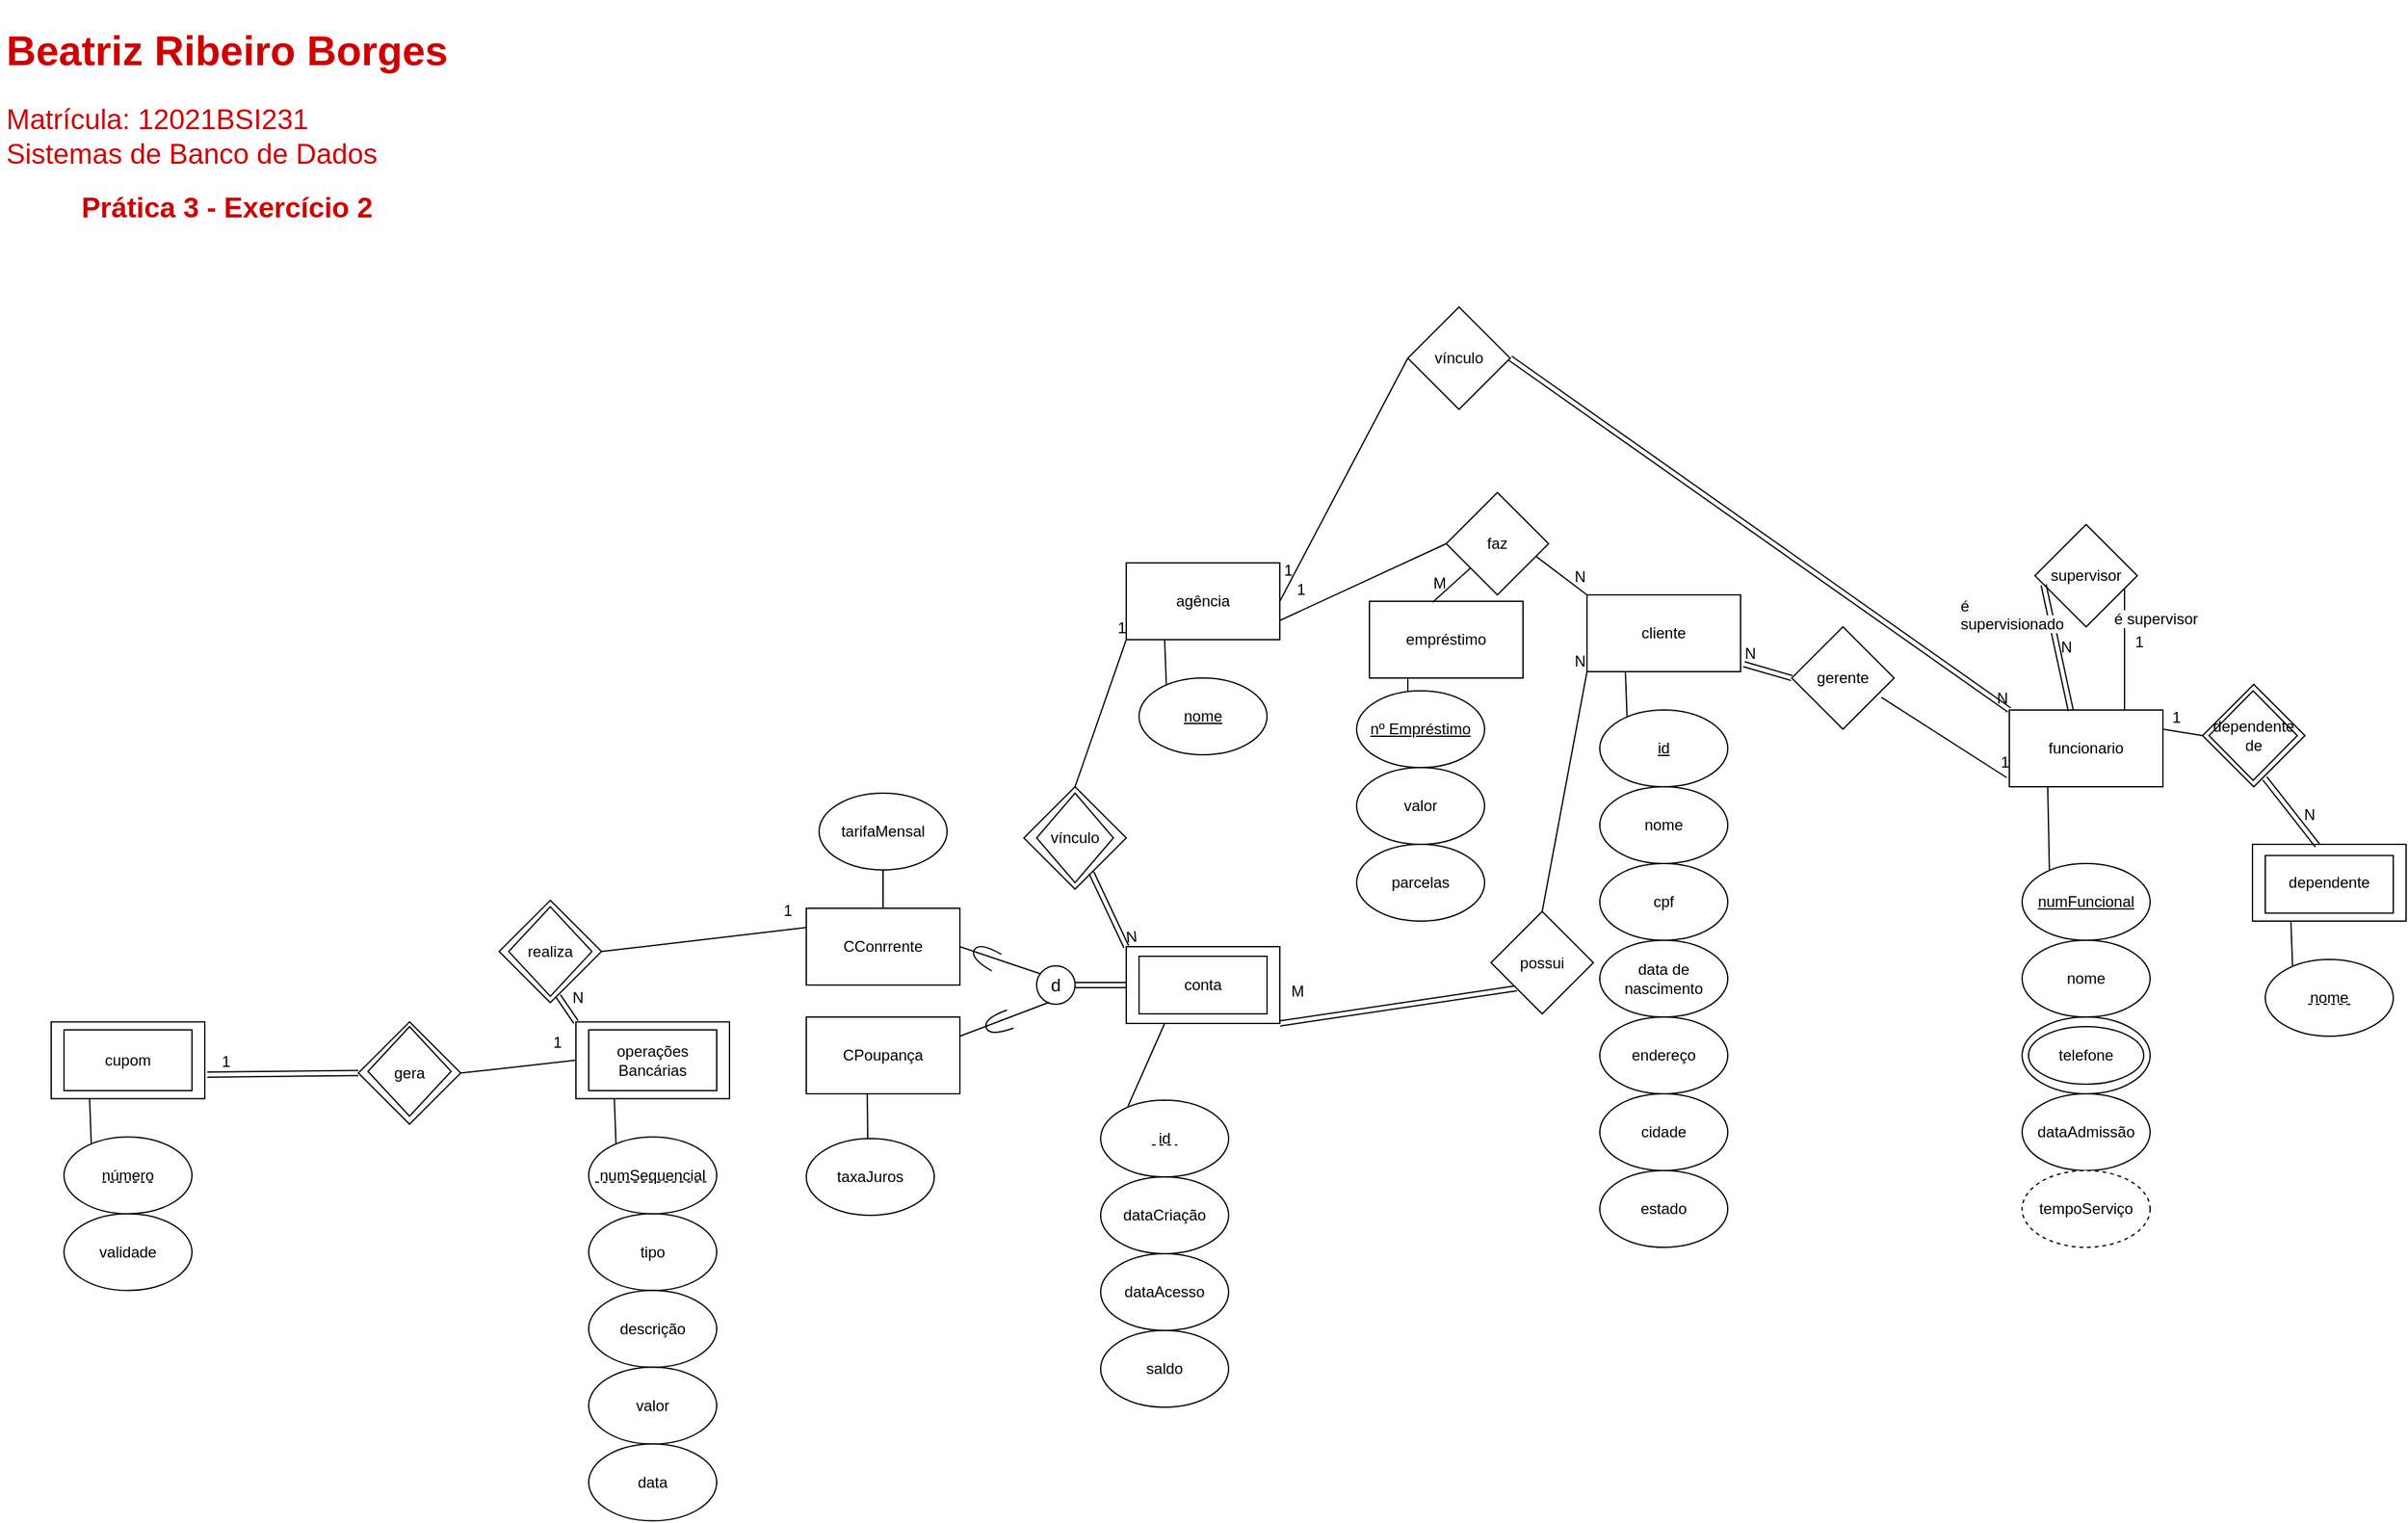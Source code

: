 <mxfile version="20.3.0" type="device"><diagram id="qn9ep2XKjYtRcm4bc72T" name="Página-1"><mxGraphModel dx="4152" dy="2564" grid="1" gridSize="10" guides="1" tooltips="1" connect="1" arrows="1" fold="1" page="1" pageScale="1" pageWidth="2000" pageHeight="1500" math="0" shadow="0"><root><mxCell id="0"/><mxCell id="1" parent="0"/><mxCell id="dLWEMgxUNdLwijz8xqXf-1" value="&lt;h1&gt;Beatriz Ribeiro Borges&lt;br&gt;&lt;/h1&gt;&lt;p&gt;&lt;font style=&quot;font-size: 22px;&quot;&gt;Matrícula: 12021BSI231&lt;br&gt;Sistemas de Banco de Dados&lt;/font&gt;&lt;br&gt;&lt;/p&gt;&lt;p style=&quot;text-align: center;&quot;&gt;&lt;font style=&quot;font-size: 22px;&quot;&gt;&lt;b&gt;Prática 3 - Exercício 2&lt;/b&gt;&lt;/font&gt;&lt;/p&gt;" style="text;html=1;strokeColor=none;fillColor=none;spacing=5;spacingTop=-20;whiteSpace=wrap;overflow=hidden;rounded=0;fontSize=16;fontColor=#CC0000;" vertex="1" parent="1"><mxGeometry x="50" y="40" width="380" height="180" as="geometry"/></mxCell><mxCell id="dLWEMgxUNdLwijz8xqXf-3" value="agência" style="rounded=0;whiteSpace=wrap;html=1;" vertex="1" parent="1"><mxGeometry x="930" y="470" width="120" height="60" as="geometry"/></mxCell><mxCell id="dLWEMgxUNdLwijz8xqXf-4" value="&lt;u&gt;nome&lt;/u&gt;" style="ellipse;whiteSpace=wrap;html=1;" vertex="1" parent="1"><mxGeometry x="940" y="560" width="100" height="60" as="geometry"/></mxCell><mxCell id="dLWEMgxUNdLwijz8xqXf-5" value="" style="endArrow=none;html=1;rounded=0;entryX=0.25;entryY=1;entryDx=0;entryDy=0;exitX=0.213;exitY=0.081;exitDx=0;exitDy=0;exitPerimeter=0;" edge="1" parent="1" source="dLWEMgxUNdLwijz8xqXf-4" target="dLWEMgxUNdLwijz8xqXf-3"><mxGeometry width="50" height="50" relative="1" as="geometry"><mxPoint x="940" y="720" as="sourcePoint"/><mxPoint x="990" y="670" as="targetPoint"/></mxGeometry></mxCell><mxCell id="dLWEMgxUNdLwijz8xqXf-6" value="cliente" style="rounded=0;whiteSpace=wrap;html=1;" vertex="1" parent="1"><mxGeometry x="1290" y="495" width="120" height="60" as="geometry"/></mxCell><mxCell id="dLWEMgxUNdLwijz8xqXf-7" value="&lt;u&gt;id&lt;/u&gt;" style="ellipse;whiteSpace=wrap;html=1;" vertex="1" parent="1"><mxGeometry x="1300" y="585" width="100" height="60" as="geometry"/></mxCell><mxCell id="dLWEMgxUNdLwijz8xqXf-8" value="" style="endArrow=none;html=1;rounded=0;entryX=0.25;entryY=1;entryDx=0;entryDy=0;exitX=0.213;exitY=0.081;exitDx=0;exitDy=0;exitPerimeter=0;" edge="1" parent="1" source="dLWEMgxUNdLwijz8xqXf-7" target="dLWEMgxUNdLwijz8xqXf-6"><mxGeometry width="50" height="50" relative="1" as="geometry"><mxPoint x="1300" y="745" as="sourcePoint"/><mxPoint x="1350" y="695" as="targetPoint"/></mxGeometry></mxCell><mxCell id="dLWEMgxUNdLwijz8xqXf-9" value="nome" style="ellipse;whiteSpace=wrap;html=1;" vertex="1" parent="1"><mxGeometry x="1300" y="645" width="100" height="60" as="geometry"/></mxCell><mxCell id="dLWEMgxUNdLwijz8xqXf-10" value="cpf" style="ellipse;whiteSpace=wrap;html=1;" vertex="1" parent="1"><mxGeometry x="1300" y="705" width="100" height="60" as="geometry"/></mxCell><mxCell id="dLWEMgxUNdLwijz8xqXf-11" value="data de nascimento" style="ellipse;whiteSpace=wrap;html=1;" vertex="1" parent="1"><mxGeometry x="1300" y="765" width="100" height="60" as="geometry"/></mxCell><mxCell id="dLWEMgxUNdLwijz8xqXf-12" value="endereço" style="ellipse;whiteSpace=wrap;html=1;" vertex="1" parent="1"><mxGeometry x="1300" y="825" width="100" height="60" as="geometry"/></mxCell><mxCell id="dLWEMgxUNdLwijz8xqXf-13" value="cidade" style="ellipse;whiteSpace=wrap;html=1;" vertex="1" parent="1"><mxGeometry x="1300" y="885" width="100" height="60" as="geometry"/></mxCell><mxCell id="dLWEMgxUNdLwijz8xqXf-14" value="estado" style="ellipse;whiteSpace=wrap;html=1;" vertex="1" parent="1"><mxGeometry x="1300" y="945" width="100" height="60" as="geometry"/></mxCell><mxCell id="dLWEMgxUNdLwijz8xqXf-15" value="funcionario" style="rounded=0;whiteSpace=wrap;html=1;" vertex="1" parent="1"><mxGeometry x="1620" y="585" width="120" height="60" as="geometry"/></mxCell><mxCell id="dLWEMgxUNdLwijz8xqXf-16" value="&lt;u&gt;numFuncional&lt;/u&gt;" style="ellipse;whiteSpace=wrap;html=1;" vertex="1" parent="1"><mxGeometry x="1630" y="705" width="100" height="60" as="geometry"/></mxCell><mxCell id="dLWEMgxUNdLwijz8xqXf-17" value="" style="endArrow=none;html=1;rounded=0;entryX=0.25;entryY=1;entryDx=0;entryDy=0;exitX=0.213;exitY=0.081;exitDx=0;exitDy=0;exitPerimeter=0;" edge="1" parent="1" source="dLWEMgxUNdLwijz8xqXf-16" target="dLWEMgxUNdLwijz8xqXf-15"><mxGeometry width="50" height="50" relative="1" as="geometry"><mxPoint x="1560" y="850" as="sourcePoint"/><mxPoint x="1610" y="800" as="targetPoint"/></mxGeometry></mxCell><mxCell id="dLWEMgxUNdLwijz8xqXf-18" value="nome" style="ellipse;whiteSpace=wrap;html=1;" vertex="1" parent="1"><mxGeometry x="1630" y="765" width="100" height="60" as="geometry"/></mxCell><mxCell id="dLWEMgxUNdLwijz8xqXf-19" value="telefone" style="ellipse;whiteSpace=wrap;html=1;shadow=0;" vertex="1" parent="1"><mxGeometry x="1630" y="825" width="100" height="60" as="geometry"/></mxCell><mxCell id="dLWEMgxUNdLwijz8xqXf-20" value="dependente" style="rounded=0;whiteSpace=wrap;html=1;" vertex="1" parent="1"><mxGeometry x="1810" y="690" width="120" height="60" as="geometry"/></mxCell><mxCell id="dLWEMgxUNdLwijz8xqXf-21" value="&lt;span&gt;nome&lt;/span&gt;" style="ellipse;whiteSpace=wrap;html=1;fontStyle=0" vertex="1" parent="1"><mxGeometry x="1820" y="780" width="100" height="60" as="geometry"/></mxCell><mxCell id="dLWEMgxUNdLwijz8xqXf-22" value="" style="endArrow=none;html=1;rounded=0;entryX=0.25;entryY=1;entryDx=0;entryDy=0;exitX=0.213;exitY=0.081;exitDx=0;exitDy=0;exitPerimeter=0;" edge="1" parent="1" source="dLWEMgxUNdLwijz8xqXf-21" target="dLWEMgxUNdLwijz8xqXf-20"><mxGeometry width="50" height="50" relative="1" as="geometry"><mxPoint x="1820" y="940" as="sourcePoint"/><mxPoint x="1870" y="890" as="targetPoint"/></mxGeometry></mxCell><mxCell id="dLWEMgxUNdLwijz8xqXf-23" value="" style="endArrow=none;dashed=1;html=1;rounded=0;" edge="1" parent="1"><mxGeometry width="50" height="50" relative="1" as="geometry"><mxPoint x="1853.5" y="815" as="sourcePoint"/><mxPoint x="1886.5" y="815.07" as="targetPoint"/></mxGeometry></mxCell><mxCell id="dLWEMgxUNdLwijz8xqXf-24" value="dataAdmissão" style="ellipse;whiteSpace=wrap;html=1;" vertex="1" parent="1"><mxGeometry x="1630" y="885" width="100" height="60" as="geometry"/></mxCell><mxCell id="dLWEMgxUNdLwijz8xqXf-25" value="tempoServiço" style="ellipse;whiteSpace=wrap;html=1;dashed=1;" vertex="1" parent="1"><mxGeometry x="1630" y="945" width="100" height="60" as="geometry"/></mxCell><mxCell id="dLWEMgxUNdLwijz8xqXf-26" value="conta" style="rounded=0;whiteSpace=wrap;html=1;" vertex="1" parent="1"><mxGeometry x="930" y="770" width="120" height="60" as="geometry"/></mxCell><mxCell id="dLWEMgxUNdLwijz8xqXf-27" value="&lt;span&gt;id&lt;/span&gt;" style="ellipse;whiteSpace=wrap;html=1;fontStyle=0" vertex="1" parent="1"><mxGeometry x="910" y="890" width="100" height="60" as="geometry"/></mxCell><mxCell id="dLWEMgxUNdLwijz8xqXf-28" value="" style="endArrow=none;html=1;rounded=0;entryX=0.25;entryY=1;entryDx=0;entryDy=0;exitX=0.213;exitY=0.081;exitDx=0;exitDy=0;exitPerimeter=0;" edge="1" parent="1" source="dLWEMgxUNdLwijz8xqXf-27" target="dLWEMgxUNdLwijz8xqXf-26"><mxGeometry width="50" height="50" relative="1" as="geometry"><mxPoint x="940" y="1020" as="sourcePoint"/><mxPoint x="990" y="970" as="targetPoint"/></mxGeometry></mxCell><mxCell id="dLWEMgxUNdLwijz8xqXf-29" value="" style="endArrow=none;dashed=1;html=1;rounded=0;" edge="1" parent="1"><mxGeometry width="50" height="50" relative="1" as="geometry"><mxPoint x="950" y="925" as="sourcePoint"/><mxPoint x="970" y="925" as="targetPoint"/></mxGeometry></mxCell><mxCell id="dLWEMgxUNdLwijz8xqXf-30" value="&lt;span&gt;dataCriação&lt;/span&gt;" style="ellipse;whiteSpace=wrap;html=1;fontStyle=0" vertex="1" parent="1"><mxGeometry x="910" y="950" width="100" height="60" as="geometry"/></mxCell><mxCell id="dLWEMgxUNdLwijz8xqXf-31" value="" style="rounded=0;whiteSpace=wrap;html=1;fillColor=none;" vertex="1" parent="1"><mxGeometry x="1820" y="698.75" width="100" height="45" as="geometry"/></mxCell><mxCell id="dLWEMgxUNdLwijz8xqXf-32" value="" style="rounded=0;whiteSpace=wrap;html=1;fillColor=none;" vertex="1" parent="1"><mxGeometry x="940" y="777.5" width="100" height="45" as="geometry"/></mxCell><mxCell id="dLWEMgxUNdLwijz8xqXf-33" value="" style="endArrow=none;html=1;rounded=0;entryX=1;entryY=1;entryDx=0;entryDy=0;exitX=0;exitY=1;exitDx=0;exitDy=0;shape=link;" edge="1" parent="1" source="dLWEMgxUNdLwijz8xqXf-35" target="dLWEMgxUNdLwijz8xqXf-26"><mxGeometry relative="1" as="geometry"><mxPoint x="1105" y="787.5" as="sourcePoint"/><mxPoint x="1065" y="877.5" as="targetPoint"/><Array as="points"/></mxGeometry></mxCell><mxCell id="dLWEMgxUNdLwijz8xqXf-35" value="possui" style="rhombus;whiteSpace=wrap;html=1;" vertex="1" parent="1"><mxGeometry x="1215" y="742.5" width="80" height="80" as="geometry"/></mxCell><mxCell id="dLWEMgxUNdLwijz8xqXf-36" value="" style="endArrow=none;html=1;rounded=0;entryX=0;entryY=1;entryDx=0;entryDy=0;exitX=0.5;exitY=0;exitDx=0;exitDy=0;" edge="1" parent="1" source="dLWEMgxUNdLwijz8xqXf-35" target="dLWEMgxUNdLwijz8xqXf-6"><mxGeometry relative="1" as="geometry"><mxPoint x="1100" y="690" as="sourcePoint"/><mxPoint x="1060" y="780" as="targetPoint"/><Array as="points"/></mxGeometry></mxCell><mxCell id="dLWEMgxUNdLwijz8xqXf-37" value="N" style="resizable=0;html=1;align=right;verticalAlign=bottom;" connectable="0" vertex="1" parent="dLWEMgxUNdLwijz8xqXf-36"><mxGeometry x="1" relative="1" as="geometry"/></mxCell><mxCell id="dLWEMgxUNdLwijz8xqXf-38" value="gerente" style="rhombus;whiteSpace=wrap;html=1;" vertex="1" parent="1"><mxGeometry x="1450" y="520" width="80" height="80" as="geometry"/></mxCell><mxCell id="dLWEMgxUNdLwijz8xqXf-39" value="" style="endArrow=none;html=1;rounded=0;entryX=-0.017;entryY=0.881;entryDx=0;entryDy=0;exitX=0.875;exitY=0.688;exitDx=0;exitDy=0;exitPerimeter=0;entryPerimeter=0;" edge="1" parent="1" source="dLWEMgxUNdLwijz8xqXf-38" target="dLWEMgxUNdLwijz8xqXf-15"><mxGeometry relative="1" as="geometry"><mxPoint x="1600" y="545" as="sourcePoint"/><mxPoint x="1370" y="550" as="targetPoint"/><Array as="points"/></mxGeometry></mxCell><mxCell id="dLWEMgxUNdLwijz8xqXf-40" value="1" style="resizable=0;html=1;align=right;verticalAlign=bottom;" connectable="0" vertex="1" parent="dLWEMgxUNdLwijz8xqXf-39"><mxGeometry x="1" relative="1" as="geometry"><mxPoint x="2" y="-3" as="offset"/></mxGeometry></mxCell><mxCell id="dLWEMgxUNdLwijz8xqXf-41" value="" style="endArrow=none;html=1;rounded=0;entryX=1.022;entryY=0.903;entryDx=0;entryDy=0;exitX=0;exitY=0.5;exitDx=0;exitDy=0;entryPerimeter=0;shape=link;" edge="1" parent="1" source="dLWEMgxUNdLwijz8xqXf-38" target="dLWEMgxUNdLwijz8xqXf-6"><mxGeometry relative="1" as="geometry"><mxPoint x="1540" y="570" as="sourcePoint"/><mxPoint x="1560" y="610" as="targetPoint"/><Array as="points"/></mxGeometry></mxCell><mxCell id="dLWEMgxUNdLwijz8xqXf-42" value="N" style="resizable=0;html=1;align=right;verticalAlign=bottom;" connectable="0" vertex="1" parent="dLWEMgxUNdLwijz8xqXf-41"><mxGeometry x="1" relative="1" as="geometry"><mxPoint x="10" as="offset"/></mxGeometry></mxCell><mxCell id="dLWEMgxUNdLwijz8xqXf-43" value="supervisor" style="rhombus;whiteSpace=wrap;html=1;" vertex="1" parent="1"><mxGeometry x="1640" y="440" width="80" height="80" as="geometry"/></mxCell><mxCell id="dLWEMgxUNdLwijz8xqXf-44" value="" style="endArrow=none;html=1;rounded=0;entryX=0.4;entryY=0.008;entryDx=0;entryDy=0;entryPerimeter=0;shape=link;exitX=0.085;exitY=0.59;exitDx=0;exitDy=0;exitPerimeter=0;" edge="1" parent="1" source="dLWEMgxUNdLwijz8xqXf-43" target="dLWEMgxUNdLwijz8xqXf-15"><mxGeometry relative="1" as="geometry"><mxPoint x="1640" y="480" as="sourcePoint"/><mxPoint x="1630" y="595" as="targetPoint"/><Array as="points"/></mxGeometry></mxCell><mxCell id="dLWEMgxUNdLwijz8xqXf-45" value="N" style="resizable=0;html=1;align=right;verticalAlign=bottom;" connectable="0" vertex="1" parent="dLWEMgxUNdLwijz8xqXf-44"><mxGeometry x="1" relative="1" as="geometry"><mxPoint x="2" y="-41" as="offset"/></mxGeometry></mxCell><mxCell id="dLWEMgxUNdLwijz8xqXf-46" value="" style="endArrow=none;html=1;rounded=0;entryX=0.75;entryY=0;entryDx=0;entryDy=0;exitX=0.875;exitY=0.625;exitDx=0;exitDy=0;exitPerimeter=0;" edge="1" parent="1" source="dLWEMgxUNdLwijz8xqXf-43" target="dLWEMgxUNdLwijz8xqXf-15"><mxGeometry relative="1" as="geometry"><mxPoint x="1720" y="480" as="sourcePoint"/><mxPoint x="1678.0" y="595.48" as="targetPoint"/><Array as="points"/></mxGeometry></mxCell><mxCell id="dLWEMgxUNdLwijz8xqXf-47" value="1" style="resizable=0;html=1;align=right;verticalAlign=bottom;" connectable="0" vertex="1" parent="dLWEMgxUNdLwijz8xqXf-46"><mxGeometry x="1" relative="1" as="geometry"><mxPoint x="15" y="-45" as="offset"/></mxGeometry></mxCell><mxCell id="dLWEMgxUNdLwijz8xqXf-48" value="&lt;span style=&quot;color: rgb(0, 0, 0); font-family: Helvetica; font-size: 12px; font-style: normal; font-variant-ligatures: normal; font-variant-caps: normal; font-weight: 400; letter-spacing: normal; orphans: 2; text-align: center; text-indent: 0px; text-transform: none; widows: 2; word-spacing: 0px; -webkit-text-stroke-width: 0px; background-color: rgb(248, 249, 250); text-decoration-thickness: initial; text-decoration-style: initial; text-decoration-color: initial; float: none; display: inline !important;&quot;&gt;é supervisor&lt;/span&gt;" style="text;whiteSpace=wrap;html=1;" vertex="1" parent="1"><mxGeometry x="1700" y="500" width="90" height="20" as="geometry"/></mxCell><mxCell id="dLWEMgxUNdLwijz8xqXf-49" value="&lt;span style=&quot;color: rgb(0, 0, 0); font-family: Helvetica; font-size: 12px; font-style: normal; font-variant-ligatures: normal; font-variant-caps: normal; font-weight: 400; letter-spacing: normal; orphans: 2; text-align: center; text-indent: 0px; text-transform: none; widows: 2; word-spacing: 0px; -webkit-text-stroke-width: 0px; background-color: rgb(248, 249, 250); text-decoration-thickness: initial; text-decoration-style: initial; text-decoration-color: initial; float: none; display: inline !important;&quot;&gt;é supervisionado&lt;/span&gt;" style="text;whiteSpace=wrap;html=1;" vertex="1" parent="1"><mxGeometry x="1580" y="490" width="90" height="40" as="geometry"/></mxCell><mxCell id="dLWEMgxUNdLwijz8xqXf-50" value="vínculo" style="rhombus;whiteSpace=wrap;html=1;" vertex="1" parent="1"><mxGeometry x="1150" y="270" width="80" height="80" as="geometry"/></mxCell><mxCell id="dLWEMgxUNdLwijz8xqXf-51" value="" style="endArrow=none;html=1;rounded=0;entryX=1;entryY=0.5;entryDx=0;entryDy=0;exitX=0;exitY=0.5;exitDx=0;exitDy=0;" edge="1" parent="1" source="dLWEMgxUNdLwijz8xqXf-50" target="dLWEMgxUNdLwijz8xqXf-3"><mxGeometry relative="1" as="geometry"><mxPoint x="1100" y="610" as="sourcePoint"/><mxPoint x="1150" y="540" as="targetPoint"/><Array as="points"/></mxGeometry></mxCell><mxCell id="dLWEMgxUNdLwijz8xqXf-52" value="1" style="resizable=0;html=1;align=right;verticalAlign=bottom;" connectable="0" vertex="1" parent="dLWEMgxUNdLwijz8xqXf-51"><mxGeometry x="1" relative="1" as="geometry"><mxPoint x="10" y="-15" as="offset"/></mxGeometry></mxCell><mxCell id="dLWEMgxUNdLwijz8xqXf-53" value="" style="endArrow=none;html=1;rounded=0;exitX=1;exitY=0.5;exitDx=0;exitDy=0;entryX=0;entryY=0;entryDx=0;entryDy=0;shape=link;" edge="1" parent="1" source="dLWEMgxUNdLwijz8xqXf-50" target="dLWEMgxUNdLwijz8xqXf-15"><mxGeometry relative="1" as="geometry"><mxPoint x="1160" y="320" as="sourcePoint"/><mxPoint x="1380" y="400" as="targetPoint"/><Array as="points"/></mxGeometry></mxCell><mxCell id="dLWEMgxUNdLwijz8xqXf-54" value="N" style="resizable=0;html=1;align=right;verticalAlign=bottom;" connectable="0" vertex="1" parent="dLWEMgxUNdLwijz8xqXf-53"><mxGeometry x="1" relative="1" as="geometry"/></mxCell><mxCell id="dLWEMgxUNdLwijz8xqXf-55" value="vínculo" style="rhombus;whiteSpace=wrap;html=1;" vertex="1" parent="1"><mxGeometry x="850" y="645" width="80" height="80" as="geometry"/></mxCell><mxCell id="dLWEMgxUNdLwijz8xqXf-56" value="" style="shape=link;html=1;rounded=0;entryX=0;entryY=0;entryDx=0;entryDy=0;" edge="1" parent="1" source="dLWEMgxUNdLwijz8xqXf-55" target="dLWEMgxUNdLwijz8xqXf-26"><mxGeometry relative="1" as="geometry"><mxPoint x="900" y="580" as="sourcePoint"/><mxPoint x="840" y="610" as="targetPoint"/></mxGeometry></mxCell><mxCell id="dLWEMgxUNdLwijz8xqXf-57" value="N" style="resizable=0;html=1;align=right;verticalAlign=bottom;rotation=-5;" connectable="0" vertex="1" parent="dLWEMgxUNdLwijz8xqXf-56"><mxGeometry x="1" relative="1" as="geometry"><mxPoint x="10" as="offset"/></mxGeometry></mxCell><mxCell id="dLWEMgxUNdLwijz8xqXf-58" value="" style="endArrow=none;html=1;rounded=0;entryX=0;entryY=1;entryDx=0;entryDy=0;exitX=0.5;exitY=0;exitDx=0;exitDy=0;" edge="1" parent="1" source="dLWEMgxUNdLwijz8xqXf-55" target="dLWEMgxUNdLwijz8xqXf-3"><mxGeometry relative="1" as="geometry"><mxPoint x="1100" y="610" as="sourcePoint"/><mxPoint x="1150" y="540" as="targetPoint"/><Array as="points"/></mxGeometry></mxCell><mxCell id="dLWEMgxUNdLwijz8xqXf-59" value="1" style="resizable=0;html=1;align=right;verticalAlign=bottom;" connectable="0" vertex="1" parent="dLWEMgxUNdLwijz8xqXf-58"><mxGeometry x="1" relative="1" as="geometry"/></mxCell><mxCell id="dLWEMgxUNdLwijz8xqXf-83" value="" style="rhombus;whiteSpace=wrap;html=1;fillColor=none;" vertex="1" parent="1"><mxGeometry x="860" y="650" width="60" height="70" as="geometry"/></mxCell><mxCell id="dLWEMgxUNdLwijz8xqXf-84" value="" style="ellipse;whiteSpace=wrap;html=1;shadow=0;fillColor=none;" vertex="1" parent="1"><mxGeometry x="1635" y="832.5" width="90" height="45" as="geometry"/></mxCell><mxCell id="dLWEMgxUNdLwijz8xqXf-85" value="dependente&lt;br&gt;de" style="rhombus;whiteSpace=wrap;html=1;" vertex="1" parent="1"><mxGeometry x="1771" y="565" width="80" height="80" as="geometry"/></mxCell><mxCell id="dLWEMgxUNdLwijz8xqXf-86" value="" style="rhombus;whiteSpace=wrap;html=1;fillColor=none;" vertex="1" parent="1"><mxGeometry x="1776" y="570" width="69" height="70" as="geometry"/></mxCell><mxCell id="dLWEMgxUNdLwijz8xqXf-87" value="" style="endArrow=none;html=1;rounded=0;entryX=1;entryY=0.25;entryDx=0;entryDy=0;exitX=0;exitY=0.5;exitDx=0;exitDy=0;" edge="1" parent="1" source="dLWEMgxUNdLwijz8xqXf-85" target="dLWEMgxUNdLwijz8xqXf-15"><mxGeometry relative="1" as="geometry"><mxPoint x="1720" y="500" as="sourcePoint"/><mxPoint x="1720" y="595" as="targetPoint"/><Array as="points"/></mxGeometry></mxCell><mxCell id="dLWEMgxUNdLwijz8xqXf-88" value="1" style="resizable=0;html=1;align=right;verticalAlign=bottom;" connectable="0" vertex="1" parent="dLWEMgxUNdLwijz8xqXf-87"><mxGeometry x="1" relative="1" as="geometry"><mxPoint x="15" as="offset"/></mxGeometry></mxCell><mxCell id="dLWEMgxUNdLwijz8xqXf-89" value="" style="endArrow=none;html=1;rounded=0;entryX=0.632;entryY=0.977;entryDx=0;entryDy=0;exitX=0.423;exitY=0.016;exitDx=0;exitDy=0;exitPerimeter=0;entryPerimeter=0;shape=link;" edge="1" parent="1" source="dLWEMgxUNdLwijz8xqXf-20" target="dLWEMgxUNdLwijz8xqXf-86"><mxGeometry relative="1" as="geometry"><mxPoint x="1781" y="615" as="sourcePoint"/><mxPoint x="1750" y="610" as="targetPoint"/><Array as="points"/></mxGeometry></mxCell><mxCell id="dLWEMgxUNdLwijz8xqXf-90" value="N" style="resizable=0;html=1;align=right;verticalAlign=bottom;" connectable="0" vertex="1" parent="dLWEMgxUNdLwijz8xqXf-89"><mxGeometry x="1" relative="1" as="geometry"><mxPoint x="40" y="37" as="offset"/></mxGeometry></mxCell><mxCell id="dLWEMgxUNdLwijz8xqXf-91" value="dataAcesso" style="ellipse;whiteSpace=wrap;html=1;" vertex="1" parent="1"><mxGeometry x="910" y="1010" width="100" height="60" as="geometry"/></mxCell><mxCell id="dLWEMgxUNdLwijz8xqXf-92" value="saldo" style="ellipse;whiteSpace=wrap;html=1;" vertex="1" parent="1"><mxGeometry x="910" y="1070" width="100" height="60" as="geometry"/></mxCell><mxCell id="dLWEMgxUNdLwijz8xqXf-93" value="faz" style="rhombus;whiteSpace=wrap;html=1;" vertex="1" parent="1"><mxGeometry x="1180" y="415" width="80" height="80" as="geometry"/></mxCell><mxCell id="dLWEMgxUNdLwijz8xqXf-94" value="empréstimo" style="rounded=0;whiteSpace=wrap;html=1;" vertex="1" parent="1"><mxGeometry x="1120" y="500" width="120" height="60" as="geometry"/></mxCell><mxCell id="dLWEMgxUNdLwijz8xqXf-95" value="" style="endArrow=none;html=1;rounded=0;entryX=0;entryY=0;entryDx=0;entryDy=0;exitX=0.88;exitY=0.626;exitDx=0;exitDy=0;exitPerimeter=0;" edge="1" parent="1" source="dLWEMgxUNdLwijz8xqXf-93" target="dLWEMgxUNdLwijz8xqXf-6"><mxGeometry relative="1" as="geometry"><mxPoint x="1061.04" y="455.0" as="sourcePoint"/><mxPoint x="1040" y="294.88" as="targetPoint"/><Array as="points"/></mxGeometry></mxCell><mxCell id="dLWEMgxUNdLwijz8xqXf-96" value="N" style="resizable=0;html=1;align=right;verticalAlign=bottom;" connectable="0" vertex="1" parent="dLWEMgxUNdLwijz8xqXf-95"><mxGeometry x="1" relative="1" as="geometry"><mxPoint y="-5" as="offset"/></mxGeometry></mxCell><mxCell id="dLWEMgxUNdLwijz8xqXf-97" value="" style="endArrow=none;html=1;rounded=0;entryX=0.412;entryY=0.012;entryDx=0;entryDy=0;entryPerimeter=0;" edge="1" parent="1" source="dLWEMgxUNdLwijz8xqXf-93" target="dLWEMgxUNdLwijz8xqXf-94"><mxGeometry relative="1" as="geometry"><mxPoint x="1131.04" y="430.0" as="sourcePoint"/><mxPoint x="1050" y="304.88" as="targetPoint"/><Array as="points"/></mxGeometry></mxCell><mxCell id="dLWEMgxUNdLwijz8xqXf-98" value="M" style="resizable=0;html=1;align=right;verticalAlign=bottom;" connectable="0" vertex="1" parent="dLWEMgxUNdLwijz8xqXf-97"><mxGeometry x="1" relative="1" as="geometry"><mxPoint x="11" y="-6" as="offset"/></mxGeometry></mxCell><mxCell id="dLWEMgxUNdLwijz8xqXf-100" value="" style="endArrow=none;html=1;rounded=0;shape=link;entryX=0;entryY=0.5;entryDx=0;entryDy=0;" edge="1" parent="1" target="dLWEMgxUNdLwijz8xqXf-26"><mxGeometry relative="1" as="geometry"><mxPoint x="890" y="800" as="sourcePoint"/><mxPoint x="880" y="812.5" as="targetPoint"/><Array as="points"/></mxGeometry></mxCell><mxCell id="dLWEMgxUNdLwijz8xqXf-101" value="&lt;font style=&quot;font-size: 14px;&quot;&gt;d&lt;/font&gt;" style="ellipse;whiteSpace=wrap;html=1;aspect=fixed;fillColor=none;" vertex="1" parent="1"><mxGeometry x="860" y="785" width="30" height="30" as="geometry"/></mxCell><mxCell id="dLWEMgxUNdLwijz8xqXf-102" value="" style="endArrow=none;html=1;rounded=0;entryX=0.116;entryY=0.212;entryDx=0;entryDy=0;entryPerimeter=0;" edge="1" parent="1" target="dLWEMgxUNdLwijz8xqXf-101"><mxGeometry width="50" height="50" relative="1" as="geometry"><mxPoint x="800" y="770" as="sourcePoint"/><mxPoint x="970" y="840" as="targetPoint"/></mxGeometry></mxCell><mxCell id="dLWEMgxUNdLwijz8xqXf-103" value="" style="endArrow=none;html=1;rounded=0;entryX=0.323;entryY=0.95;entryDx=0;entryDy=0;entryPerimeter=0;exitX=1;exitY=0.25;exitDx=0;exitDy=0;" edge="1" parent="1" source="dLWEMgxUNdLwijz8xqXf-105" target="dLWEMgxUNdLwijz8xqXf-101"><mxGeometry width="50" height="50" relative="1" as="geometry"><mxPoint x="820" y="840" as="sourcePoint"/><mxPoint x="870" y="800.01" as="targetPoint"/></mxGeometry></mxCell><mxCell id="dLWEMgxUNdLwijz8xqXf-104" value="CConrrente" style="rounded=0;whiteSpace=wrap;html=1;" vertex="1" parent="1"><mxGeometry x="680" y="740" width="120" height="60" as="geometry"/></mxCell><mxCell id="dLWEMgxUNdLwijz8xqXf-105" value="CPoupança" style="rounded=0;whiteSpace=wrap;html=1;" vertex="1" parent="1"><mxGeometry x="680" y="825" width="120" height="60" as="geometry"/></mxCell><mxCell id="dLWEMgxUNdLwijz8xqXf-106" value="" style="shape=requiredInterface;html=1;verticalLabelPosition=bottom;sketch=0;fontSize=14;fillColor=none;rotation=-150;" vertex="1" parent="1"><mxGeometry x="810" y="770" width="20" height="15" as="geometry"/></mxCell><mxCell id="dLWEMgxUNdLwijz8xqXf-108" value="" style="shape=requiredInterface;html=1;verticalLabelPosition=bottom;sketch=0;fontSize=14;fillColor=none;rotation=-200;" vertex="1" parent="1"><mxGeometry x="820" y="822.5" width="20" height="15" as="geometry"/></mxCell><mxCell id="dLWEMgxUNdLwijz8xqXf-110" value="" style="endArrow=none;html=1;rounded=0;entryX=0.397;entryY=1.006;entryDx=0;entryDy=0;entryPerimeter=0;" edge="1" parent="1" target="dLWEMgxUNdLwijz8xqXf-105"><mxGeometry width="50" height="50" relative="1" as="geometry"><mxPoint x="728" y="920" as="sourcePoint"/><mxPoint x="970" y="840" as="targetPoint"/></mxGeometry></mxCell><mxCell id="dLWEMgxUNdLwijz8xqXf-111" value="" style="endArrow=none;html=1;rounded=0;" edge="1" parent="1"><mxGeometry width="50" height="50" relative="1" as="geometry"><mxPoint x="740" y="740" as="sourcePoint"/><mxPoint x="740" y="710" as="targetPoint"/></mxGeometry></mxCell><mxCell id="dLWEMgxUNdLwijz8xqXf-112" value="taxaJuros" style="ellipse;whiteSpace=wrap;html=1;" vertex="1" parent="1"><mxGeometry x="680" y="920" width="100" height="60" as="geometry"/></mxCell><mxCell id="dLWEMgxUNdLwijz8xqXf-113" value="tarifaMensal" style="ellipse;whiteSpace=wrap;html=1;" vertex="1" parent="1"><mxGeometry x="690" y="650" width="100" height="60" as="geometry"/></mxCell><mxCell id="dLWEMgxUNdLwijz8xqXf-114" value="M" style="resizable=0;html=1;align=right;verticalAlign=bottom;" connectable="0" vertex="1" parent="1"><mxGeometry x="1074.997" y="872.502" as="geometry"><mxPoint x="-5" y="-59" as="offset"/></mxGeometry></mxCell><mxCell id="dLWEMgxUNdLwijz8xqXf-115" value="operações&lt;br&gt;Bancárias" style="rounded=0;whiteSpace=wrap;html=1;" vertex="1" parent="1"><mxGeometry x="500" y="828.79" width="120" height="60" as="geometry"/></mxCell><mxCell id="dLWEMgxUNdLwijz8xqXf-116" value="" style="endArrow=none;html=1;rounded=0;entryX=0.25;entryY=1;entryDx=0;entryDy=0;exitX=0.213;exitY=0.081;exitDx=0;exitDy=0;exitPerimeter=0;" edge="1" parent="1" target="dLWEMgxUNdLwijz8xqXf-115"><mxGeometry width="50" height="50" relative="1" as="geometry"><mxPoint x="531.3" y="923.65" as="sourcePoint"/><mxPoint x="560" y="1028.79" as="targetPoint"/></mxGeometry></mxCell><mxCell id="dLWEMgxUNdLwijz8xqXf-117" value="tipo" style="ellipse;whiteSpace=wrap;html=1;" vertex="1" parent="1"><mxGeometry x="510" y="978.79" width="100" height="60" as="geometry"/></mxCell><mxCell id="dLWEMgxUNdLwijz8xqXf-118" value="descrição" style="ellipse;whiteSpace=wrap;html=1;" vertex="1" parent="1"><mxGeometry x="510" y="1038.79" width="100" height="60" as="geometry"/></mxCell><mxCell id="dLWEMgxUNdLwijz8xqXf-119" value="valor" style="ellipse;whiteSpace=wrap;html=1;" vertex="1" parent="1"><mxGeometry x="510" y="1098.79" width="100" height="60" as="geometry"/></mxCell><mxCell id="dLWEMgxUNdLwijz8xqXf-120" value="data" style="ellipse;whiteSpace=wrap;html=1;" vertex="1" parent="1"><mxGeometry x="510" y="1158.79" width="100" height="60" as="geometry"/></mxCell><mxCell id="dLWEMgxUNdLwijz8xqXf-121" value="numSequencial" style="ellipse;whiteSpace=wrap;html=1;" vertex="1" parent="1"><mxGeometry x="510" y="918.79" width="100" height="60" as="geometry"/></mxCell><mxCell id="dLWEMgxUNdLwijz8xqXf-122" value="" style="endArrow=none;dashed=1;html=1;rounded=0;" edge="1" parent="1"><mxGeometry width="50" height="50" relative="1" as="geometry"><mxPoint x="515" y="954.13" as="sourcePoint"/><mxPoint x="605" y="953.79" as="targetPoint"/></mxGeometry></mxCell><mxCell id="dLWEMgxUNdLwijz8xqXf-123" value="" style="rounded=0;whiteSpace=wrap;html=1;fillColor=none;" vertex="1" parent="1"><mxGeometry x="510" y="835.04" width="100" height="47.5" as="geometry"/></mxCell><mxCell id="dLWEMgxUNdLwijz8xqXf-124" value="realiza" style="rhombus;whiteSpace=wrap;html=1;" vertex="1" parent="1"><mxGeometry x="440" y="733.79" width="80" height="80" as="geometry"/></mxCell><mxCell id="dLWEMgxUNdLwijz8xqXf-125" value="" style="endArrow=none;html=1;rounded=0;entryX=0;entryY=0.25;entryDx=0;entryDy=0;exitX=1;exitY=0.5;exitDx=0;exitDy=0;" edge="1" parent="1" source="dLWEMgxUNdLwijz8xqXf-124" target="dLWEMgxUNdLwijz8xqXf-104"><mxGeometry relative="1" as="geometry"><mxPoint x="514" y="598.79" as="sourcePoint"/><mxPoint x="400" y="758.79" as="targetPoint"/><Array as="points"/></mxGeometry></mxCell><mxCell id="dLWEMgxUNdLwijz8xqXf-126" value="1" style="resizable=0;html=1;align=right;verticalAlign=bottom;" connectable="0" vertex="1" parent="dLWEMgxUNdLwijz8xqXf-125"><mxGeometry x="1" relative="1" as="geometry"><mxPoint x="-10" y="-5" as="offset"/></mxGeometry></mxCell><mxCell id="dLWEMgxUNdLwijz8xqXf-127" value="" style="endArrow=none;html=1;rounded=0;entryX=0.578;entryY=0.936;entryDx=0;entryDy=0;exitX=0;exitY=0.5;exitDx=0;exitDy=0;entryPerimeter=0;shape=link;" edge="1" parent="1" target="dLWEMgxUNdLwijz8xqXf-124"><mxGeometry relative="1" as="geometry"><mxPoint x="500" y="828.79" as="sourcePoint"/><mxPoint x="460" y="813.79" as="targetPoint"/><Array as="points"/></mxGeometry></mxCell><mxCell id="dLWEMgxUNdLwijz8xqXf-128" value="N" style="resizable=0;html=1;align=right;verticalAlign=bottom;" connectable="0" vertex="1" parent="dLWEMgxUNdLwijz8xqXf-127"><mxGeometry x="1" relative="1" as="geometry"><mxPoint x="20" y="10" as="offset"/></mxGeometry></mxCell><mxCell id="dLWEMgxUNdLwijz8xqXf-129" value="" style="rhombus;whiteSpace=wrap;html=1;fillColor=none;" vertex="1" parent="1"><mxGeometry x="447.5" y="738.79" width="65" height="70" as="geometry"/></mxCell><mxCell id="dLWEMgxUNdLwijz8xqXf-130" value="" style="endArrow=none;html=1;rounded=0;entryX=1;entryY=0.75;entryDx=0;entryDy=0;exitX=0;exitY=0.5;exitDx=0;exitDy=0;" edge="1" parent="1" source="dLWEMgxUNdLwijz8xqXf-93" target="dLWEMgxUNdLwijz8xqXf-3"><mxGeometry relative="1" as="geometry"><mxPoint x="1208.995" y="483.995" as="sourcePoint"/><mxPoint x="1179.44" y="510.72" as="targetPoint"/><Array as="points"/></mxGeometry></mxCell><mxCell id="dLWEMgxUNdLwijz8xqXf-131" value="1" style="resizable=0;html=1;align=right;verticalAlign=bottom;" connectable="0" vertex="1" parent="dLWEMgxUNdLwijz8xqXf-130"><mxGeometry x="1" relative="1" as="geometry"><mxPoint x="20" y="-15" as="offset"/></mxGeometry></mxCell><mxCell id="dLWEMgxUNdLwijz8xqXf-132" value="" style="endArrow=none;html=1;rounded=0;entryX=0.25;entryY=1;entryDx=0;entryDy=0;" edge="1" parent="1"><mxGeometry width="50" height="50" relative="1" as="geometry"><mxPoint x="1150" y="570" as="sourcePoint"/><mxPoint x="1150" y="560" as="targetPoint"/></mxGeometry></mxCell><mxCell id="dLWEMgxUNdLwijz8xqXf-133" value="&lt;u&gt;nº Empréstimo&lt;/u&gt;" style="ellipse;whiteSpace=wrap;html=1;" vertex="1" parent="1"><mxGeometry x="1110" y="570" width="100" height="60" as="geometry"/></mxCell><mxCell id="dLWEMgxUNdLwijz8xqXf-134" value="valor" style="ellipse;whiteSpace=wrap;html=1;" vertex="1" parent="1"><mxGeometry x="1110" y="630" width="100" height="60" as="geometry"/></mxCell><mxCell id="dLWEMgxUNdLwijz8xqXf-135" value="parcelas" style="ellipse;whiteSpace=wrap;html=1;" vertex="1" parent="1"><mxGeometry x="1110" y="690" width="100" height="60" as="geometry"/></mxCell><mxCell id="dLWEMgxUNdLwijz8xqXf-136" value="cupom" style="rounded=0;whiteSpace=wrap;html=1;" vertex="1" parent="1"><mxGeometry x="90" y="828.79" width="120" height="60" as="geometry"/></mxCell><mxCell id="dLWEMgxUNdLwijz8xqXf-137" value="" style="endArrow=none;html=1;rounded=0;entryX=0.25;entryY=1;entryDx=0;entryDy=0;exitX=0.213;exitY=0.081;exitDx=0;exitDy=0;exitPerimeter=0;" edge="1" parent="1" target="dLWEMgxUNdLwijz8xqXf-136"><mxGeometry width="50" height="50" relative="1" as="geometry"><mxPoint x="121.3" y="923.65" as="sourcePoint"/><mxPoint x="150" y="1028.79" as="targetPoint"/></mxGeometry></mxCell><mxCell id="dLWEMgxUNdLwijz8xqXf-138" value="validade" style="ellipse;whiteSpace=wrap;html=1;" vertex="1" parent="1"><mxGeometry x="100" y="978.79" width="100" height="60" as="geometry"/></mxCell><mxCell id="dLWEMgxUNdLwijz8xqXf-142" value="número" style="ellipse;whiteSpace=wrap;html=1;" vertex="1" parent="1"><mxGeometry x="100" y="918.79" width="100" height="60" as="geometry"/></mxCell><mxCell id="dLWEMgxUNdLwijz8xqXf-143" value="" style="endArrow=none;dashed=1;html=1;rounded=0;" edge="1" parent="1"><mxGeometry width="50" height="50" relative="1" as="geometry"><mxPoint x="130" y="954" as="sourcePoint"/><mxPoint x="170" y="954" as="targetPoint"/></mxGeometry></mxCell><mxCell id="dLWEMgxUNdLwijz8xqXf-144" value="" style="rounded=0;whiteSpace=wrap;html=1;fillColor=none;" vertex="1" parent="1"><mxGeometry x="100" y="835.04" width="100" height="47.5" as="geometry"/></mxCell><mxCell id="dLWEMgxUNdLwijz8xqXf-146" value="gera" style="rhombus;whiteSpace=wrap;html=1;" vertex="1" parent="1"><mxGeometry x="330" y="828.79" width="80" height="80" as="geometry"/></mxCell><mxCell id="dLWEMgxUNdLwijz8xqXf-147" value="" style="endArrow=none;html=1;rounded=0;exitX=1;exitY=0.5;exitDx=0;exitDy=0;entryX=0;entryY=0.5;entryDx=0;entryDy=0;" edge="1" parent="1" source="dLWEMgxUNdLwijz8xqXf-146" target="dLWEMgxUNdLwijz8xqXf-115"><mxGeometry relative="1" as="geometry"><mxPoint x="404" y="693.79" as="sourcePoint"/><mxPoint x="470" y="866.29" as="targetPoint"/><Array as="points"/></mxGeometry></mxCell><mxCell id="dLWEMgxUNdLwijz8xqXf-148" value="1" style="resizable=0;html=1;align=right;verticalAlign=bottom;" connectable="0" vertex="1" parent="dLWEMgxUNdLwijz8xqXf-147"><mxGeometry x="1" relative="1" as="geometry"><mxPoint x="-10" y="-5" as="offset"/></mxGeometry></mxCell><mxCell id="dLWEMgxUNdLwijz8xqXf-149" value="" style="endArrow=none;html=1;rounded=0;exitX=1.017;exitY=0.686;exitDx=0;exitDy=0;shape=link;exitPerimeter=0;entryX=0;entryY=0.5;entryDx=0;entryDy=0;" edge="1" parent="1" target="dLWEMgxUNdLwijz8xqXf-146" source="dLWEMgxUNdLwijz8xqXf-136"><mxGeometry relative="1" as="geometry"><mxPoint x="390" y="923.79" as="sourcePoint"/><mxPoint x="320" y="920" as="targetPoint"/><Array as="points"/></mxGeometry></mxCell><mxCell id="dLWEMgxUNdLwijz8xqXf-150" value="1" style="resizable=0;html=1;align=right;verticalAlign=bottom;" connectable="0" vertex="1" parent="dLWEMgxUNdLwijz8xqXf-149"><mxGeometry x="1" relative="1" as="geometry"><mxPoint x="-100" as="offset"/></mxGeometry></mxCell><mxCell id="dLWEMgxUNdLwijz8xqXf-151" value="" style="rhombus;whiteSpace=wrap;html=1;fillColor=none;" vertex="1" parent="1"><mxGeometry x="337.5" y="832.5" width="65" height="70" as="geometry"/></mxCell></root></mxGraphModel></diagram></mxfile>